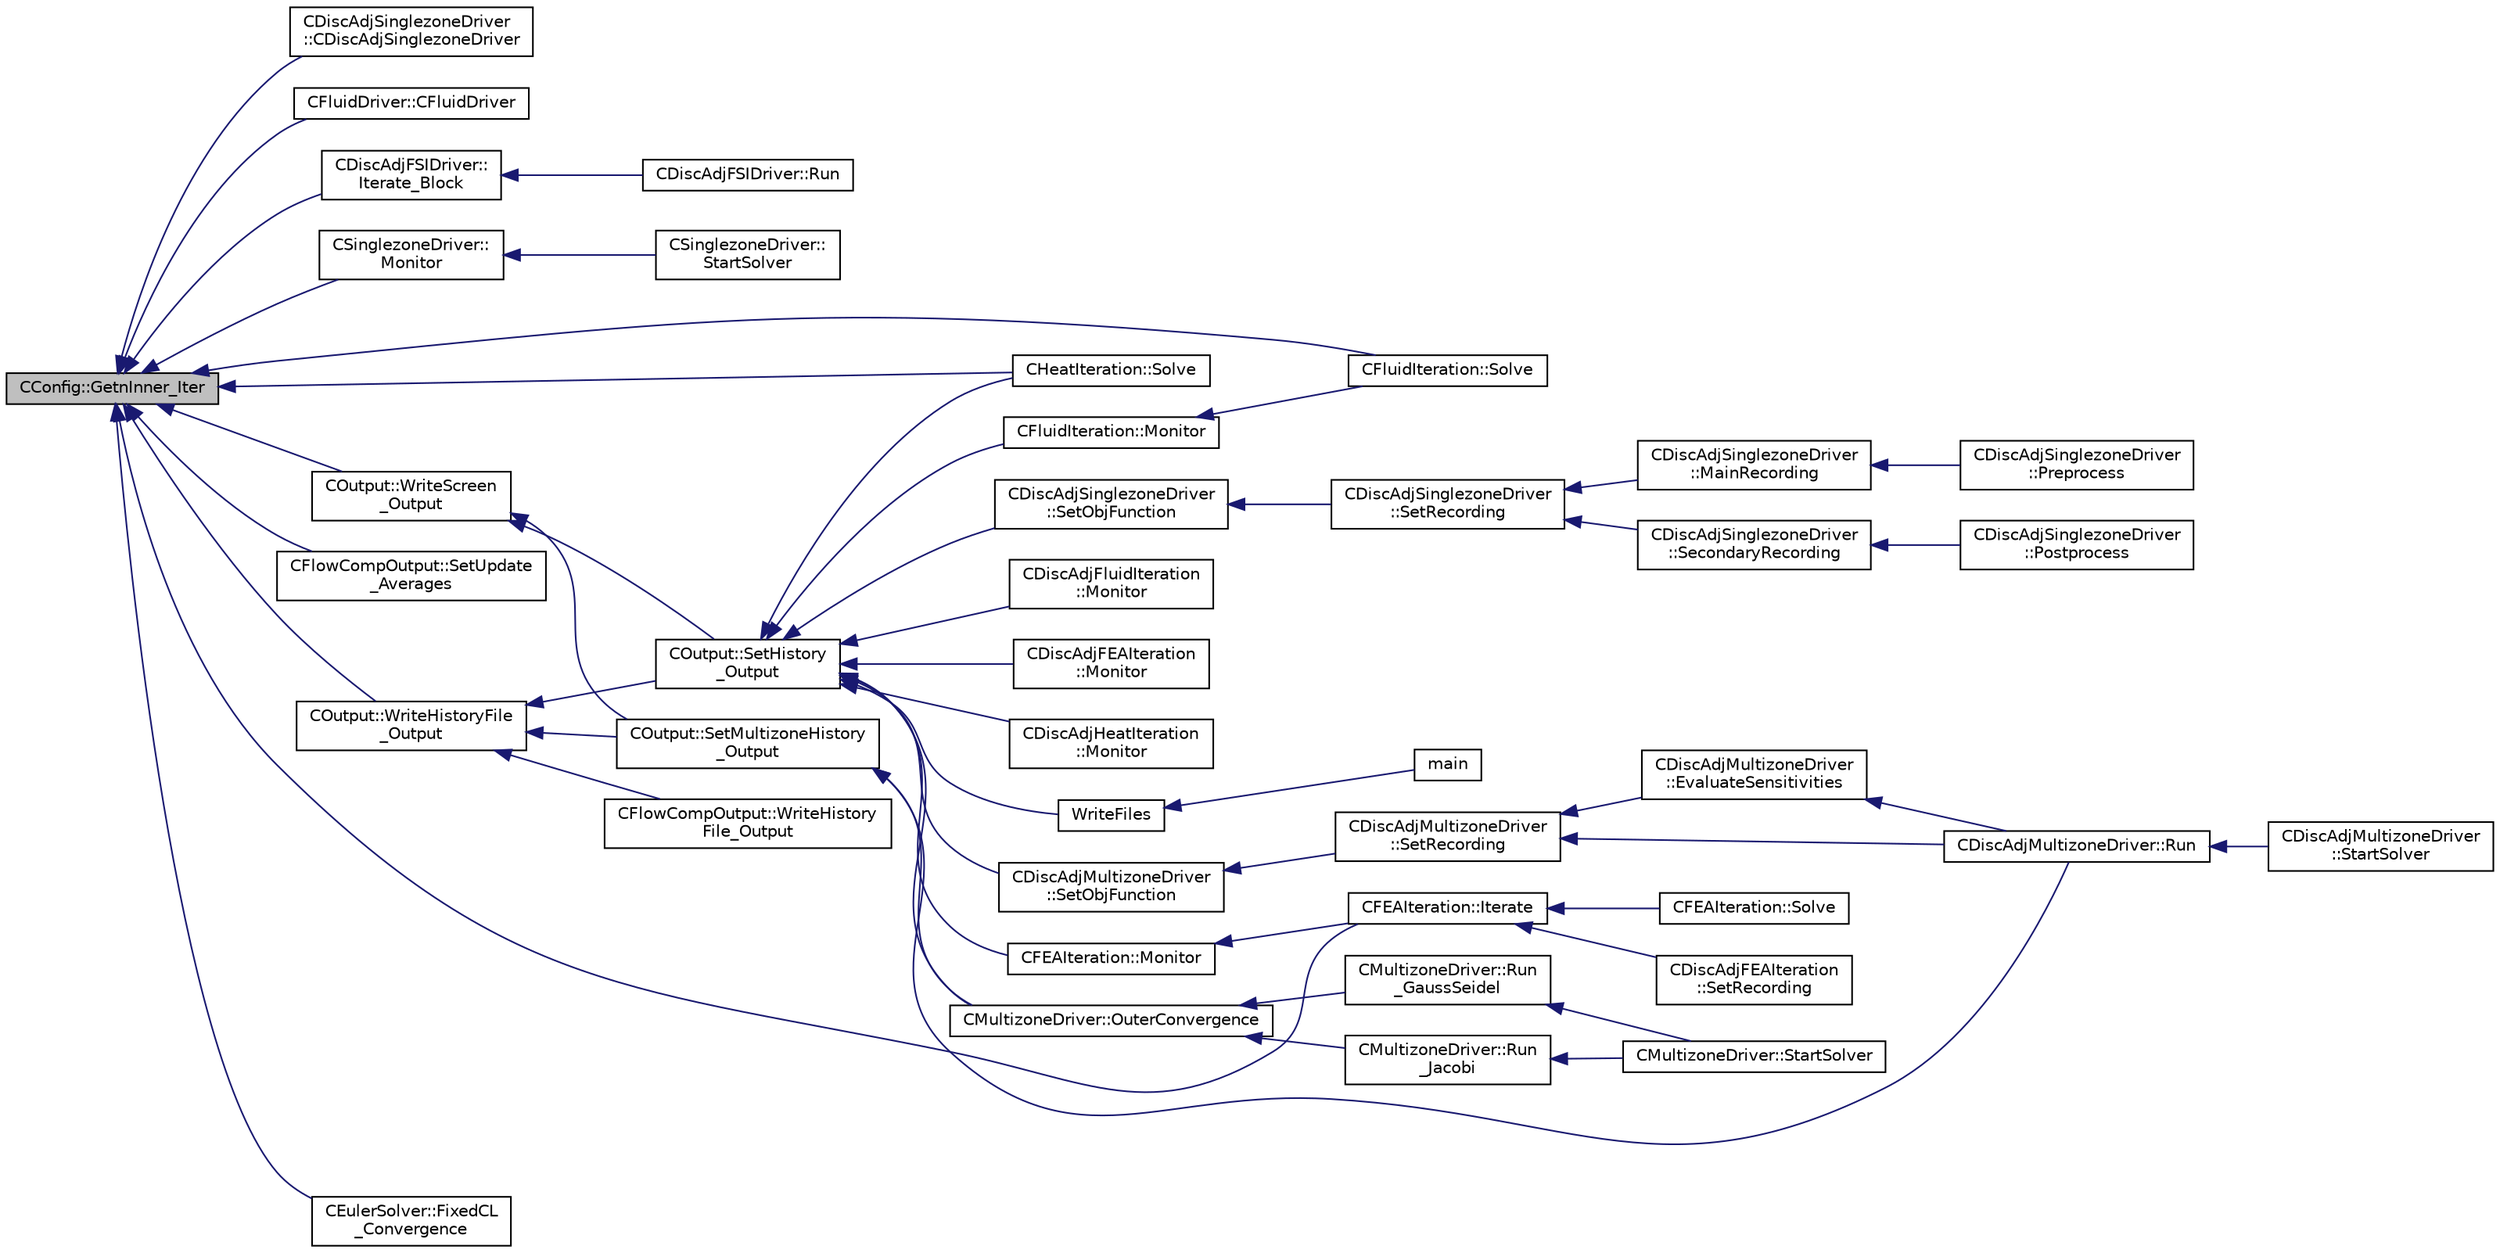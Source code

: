 digraph "CConfig::GetnInner_Iter"
{
  edge [fontname="Helvetica",fontsize="10",labelfontname="Helvetica",labelfontsize="10"];
  node [fontname="Helvetica",fontsize="10",shape=record];
  rankdir="LR";
  Node8549 [label="CConfig::GetnInner_Iter",height=0.2,width=0.4,color="black", fillcolor="grey75", style="filled", fontcolor="black"];
  Node8549 -> Node8550 [dir="back",color="midnightblue",fontsize="10",style="solid",fontname="Helvetica"];
  Node8550 [label="CDiscAdjSinglezoneDriver\l::CDiscAdjSinglezoneDriver",height=0.2,width=0.4,color="black", fillcolor="white", style="filled",URL="$class_c_disc_adj_singlezone_driver.html#a0194e68e223aeda2e78f09cc413079ac",tooltip="Constructor of the class. "];
  Node8549 -> Node8551 [dir="back",color="midnightblue",fontsize="10",style="solid",fontname="Helvetica"];
  Node8551 [label="CFluidDriver::CFluidDriver",height=0.2,width=0.4,color="black", fillcolor="white", style="filled",URL="$class_c_fluid_driver.html#acfe7715720e6dc670cf5bf1d6a7e262d",tooltip="Constructor of the class. "];
  Node8549 -> Node8552 [dir="back",color="midnightblue",fontsize="10",style="solid",fontname="Helvetica"];
  Node8552 [label="CDiscAdjFSIDriver::\lIterate_Block",height=0.2,width=0.4,color="black", fillcolor="white", style="filled",URL="$class_c_disc_adj_f_s_i_driver.html#a84949f139fa795b7d34d6ff77e82eb5c",tooltip="Iterate a certain block for adjoint FSI - may be the whole set of variables or independent and subite..."];
  Node8552 -> Node8553 [dir="back",color="midnightblue",fontsize="10",style="solid",fontname="Helvetica"];
  Node8553 [label="CDiscAdjFSIDriver::Run",height=0.2,width=0.4,color="black", fillcolor="white", style="filled",URL="$class_c_disc_adj_f_s_i_driver.html#a2e965d6e9c4dcfc296077cae225cab21",tooltip="Run a Discrete Adjoint iteration for the FSI problem. "];
  Node8549 -> Node8554 [dir="back",color="midnightblue",fontsize="10",style="solid",fontname="Helvetica"];
  Node8554 [label="CSinglezoneDriver::\lMonitor",height=0.2,width=0.4,color="black", fillcolor="white", style="filled",URL="$class_c_singlezone_driver.html#ad87a636b4a2568cd4affce22a53e4872",tooltip="Monitor. "];
  Node8554 -> Node8555 [dir="back",color="midnightblue",fontsize="10",style="solid",fontname="Helvetica"];
  Node8555 [label="CSinglezoneDriver::\lStartSolver",height=0.2,width=0.4,color="black", fillcolor="white", style="filled",URL="$class_c_singlezone_driver.html#a6eb4215f7ee740a6d5edb798110ce44a",tooltip="[Overload] Launch the computation for single-zone problems. "];
  Node8549 -> Node8556 [dir="back",color="midnightblue",fontsize="10",style="solid",fontname="Helvetica"];
  Node8556 [label="CFluidIteration::Solve",height=0.2,width=0.4,color="black", fillcolor="white", style="filled",URL="$class_c_fluid_iteration.html#ae22cd342c9c9d2ea5ac3f5103394ff80",tooltip="Iterate the fluid system for a number of Inner_Iter iterations. "];
  Node8549 -> Node8557 [dir="back",color="midnightblue",fontsize="10",style="solid",fontname="Helvetica"];
  Node8557 [label="CHeatIteration::Solve",height=0.2,width=0.4,color="black", fillcolor="white", style="filled",URL="$class_c_heat_iteration.html#ac9bc702cd04ec181d142db04b176e3b1",tooltip="Perform a single iteration of the wave system. "];
  Node8549 -> Node8558 [dir="back",color="midnightblue",fontsize="10",style="solid",fontname="Helvetica"];
  Node8558 [label="CFEAIteration::Iterate",height=0.2,width=0.4,color="black", fillcolor="white", style="filled",URL="$class_c_f_e_a_iteration.html#af34a9ca7d54a7b4c31ad4fb1a487a158",tooltip="Perform a single iteration for structural analysis using the Finite Element Method. "];
  Node8558 -> Node8559 [dir="back",color="midnightblue",fontsize="10",style="solid",fontname="Helvetica"];
  Node8559 [label="CFEAIteration::Solve",height=0.2,width=0.4,color="black", fillcolor="white", style="filled",URL="$class_c_f_e_a_iteration.html#a93300b80aae492f8f966c16652e83e08",tooltip="Iterate the structural system for a number of Inner_Iter iterations. "];
  Node8558 -> Node8560 [dir="back",color="midnightblue",fontsize="10",style="solid",fontname="Helvetica"];
  Node8560 [label="CDiscAdjFEAIteration\l::SetRecording",height=0.2,width=0.4,color="black", fillcolor="white", style="filled",URL="$class_c_disc_adj_f_e_a_iteration.html#ad5f0dcb01d13560ce5245301646dc3bd",tooltip="Record a single iteration of the direct FEM system. "];
  Node8549 -> Node8561 [dir="back",color="midnightblue",fontsize="10",style="solid",fontname="Helvetica"];
  Node8561 [label="CFlowCompOutput::SetUpdate\l_Averages",height=0.2,width=0.4,color="black", fillcolor="white", style="filled",URL="$class_c_flow_comp_output.html#af30df5424806a6e26e932eea82d2de85",tooltip="Check whether the averaged values should be updated. "];
  Node8549 -> Node8562 [dir="back",color="midnightblue",fontsize="10",style="solid",fontname="Helvetica"];
  Node8562 [label="COutput::WriteScreen\l_Output",height=0.2,width=0.4,color="black", fillcolor="white", style="filled",URL="$class_c_output.html#a2de14e1074b0d1ed1a51b6e50edcca4b",tooltip="Determines if the screen header should be written. "];
  Node8562 -> Node8563 [dir="back",color="midnightblue",fontsize="10",style="solid",fontname="Helvetica"];
  Node8563 [label="COutput::SetHistory\l_Output",height=0.2,width=0.4,color="black", fillcolor="white", style="filled",URL="$class_c_output.html#acf84143df1a158647605c980ecae2d7c",tooltip="Collects history data from the solvers, monitors the convergence and writes to screen and history fil..."];
  Node8563 -> Node8564 [dir="back",color="midnightblue",fontsize="10",style="solid",fontname="Helvetica"];
  Node8564 [label="CDiscAdjMultizoneDriver\l::SetObjFunction",height=0.2,width=0.4,color="black", fillcolor="white", style="filled",URL="$class_c_disc_adj_multizone_driver.html#afda203e78a0e4cfde8c3fbb02ef3fd3e",tooltip="Set the objective function. "];
  Node8564 -> Node8565 [dir="back",color="midnightblue",fontsize="10",style="solid",fontname="Helvetica"];
  Node8565 [label="CDiscAdjMultizoneDriver\l::SetRecording",height=0.2,width=0.4,color="black", fillcolor="white", style="filled",URL="$class_c_disc_adj_multizone_driver.html#a441f8669a04147aacab7df463e1dd021",tooltip="Record one iteration of the primal problem within each zone. "];
  Node8565 -> Node8566 [dir="back",color="midnightblue",fontsize="10",style="solid",fontname="Helvetica"];
  Node8566 [label="CDiscAdjMultizoneDriver::Run",height=0.2,width=0.4,color="black", fillcolor="white", style="filled",URL="$class_c_disc_adj_multizone_driver.html#af996aecdb6d20aa4fc81c9b67295abf5",tooltip="[Overload] Run an discrete adjoint update of all solvers within multiple zones. "];
  Node8566 -> Node8567 [dir="back",color="midnightblue",fontsize="10",style="solid",fontname="Helvetica"];
  Node8567 [label="CDiscAdjMultizoneDriver\l::StartSolver",height=0.2,width=0.4,color="black", fillcolor="white", style="filled",URL="$class_c_disc_adj_multizone_driver.html#a75de0a1a482ceeed4301a384f1515092",tooltip="[Overload] Launch the computation for discrete adjoint multizone problems. "];
  Node8565 -> Node8568 [dir="back",color="midnightblue",fontsize="10",style="solid",fontname="Helvetica"];
  Node8568 [label="CDiscAdjMultizoneDriver\l::EvaluateSensitivities",height=0.2,width=0.4,color="black", fillcolor="white", style="filled",URL="$class_c_disc_adj_multizone_driver.html#ac2789097629674cfb7d4de64954024df",tooltip="Evaluate sensitivites for the current adjoint solution and output files. "];
  Node8568 -> Node8566 [dir="back",color="midnightblue",fontsize="10",style="solid",fontname="Helvetica"];
  Node8563 -> Node8569 [dir="back",color="midnightblue",fontsize="10",style="solid",fontname="Helvetica"];
  Node8569 [label="CDiscAdjSinglezoneDriver\l::SetObjFunction",height=0.2,width=0.4,color="black", fillcolor="white", style="filled",URL="$class_c_disc_adj_singlezone_driver.html#aea0513ac808106c6a92be610b3b17a6a",tooltip="Set the objective function. "];
  Node8569 -> Node8570 [dir="back",color="midnightblue",fontsize="10",style="solid",fontname="Helvetica"];
  Node8570 [label="CDiscAdjSinglezoneDriver\l::SetRecording",height=0.2,width=0.4,color="black", fillcolor="white", style="filled",URL="$class_c_disc_adj_singlezone_driver.html#a7e519f0f189a3a102b0630edaaa9d233",tooltip="Record one iteration of a flow iteration in within multiple zones. "];
  Node8570 -> Node8571 [dir="back",color="midnightblue",fontsize="10",style="solid",fontname="Helvetica"];
  Node8571 [label="CDiscAdjSinglezoneDriver\l::MainRecording",height=0.2,width=0.4,color="black", fillcolor="white", style="filled",URL="$class_c_disc_adj_singlezone_driver.html#af4087bc4859a336b67555336d8f28aaf",tooltip="Record the main computational path. "];
  Node8571 -> Node8572 [dir="back",color="midnightblue",fontsize="10",style="solid",fontname="Helvetica"];
  Node8572 [label="CDiscAdjSinglezoneDriver\l::Preprocess",height=0.2,width=0.4,color="black", fillcolor="white", style="filled",URL="$class_c_disc_adj_singlezone_driver.html#a2d0785572312526d0bd695a14dd405f2",tooltip="Preprocess the single-zone iteration. "];
  Node8570 -> Node8573 [dir="back",color="midnightblue",fontsize="10",style="solid",fontname="Helvetica"];
  Node8573 [label="CDiscAdjSinglezoneDriver\l::SecondaryRecording",height=0.2,width=0.4,color="black", fillcolor="white", style="filled",URL="$class_c_disc_adj_singlezone_driver.html#ad328a74dd89ed2e335b22c4bf2b53cb0",tooltip="Record the secondary computational path. "];
  Node8573 -> Node8574 [dir="back",color="midnightblue",fontsize="10",style="solid",fontname="Helvetica"];
  Node8574 [label="CDiscAdjSinglezoneDriver\l::Postprocess",height=0.2,width=0.4,color="black", fillcolor="white", style="filled",URL="$class_c_disc_adj_singlezone_driver.html#af0ac923c07d86674b252c28df9a115da",tooltip="Postprocess the adjoint iteration for ZONE_0. "];
  Node8563 -> Node8575 [dir="back",color="midnightblue",fontsize="10",style="solid",fontname="Helvetica"];
  Node8575 [label="CMultizoneDriver::OuterConvergence",height=0.2,width=0.4,color="black", fillcolor="white", style="filled",URL="$class_c_multizone_driver.html#ae72bb40195e4066bc4be4adfb0df29e9",tooltip="Check the convergence at the outer level. "];
  Node8575 -> Node8576 [dir="back",color="midnightblue",fontsize="10",style="solid",fontname="Helvetica"];
  Node8576 [label="CMultizoneDriver::Run\l_GaussSeidel",height=0.2,width=0.4,color="black", fillcolor="white", style="filled",URL="$class_c_multizone_driver.html#a8036223cdbe0c0d4552f17f6bad9189b",tooltip="Run a Block Gauss-Seidel iteration in all physical zones. "];
  Node8576 -> Node8577 [dir="back",color="midnightblue",fontsize="10",style="solid",fontname="Helvetica"];
  Node8577 [label="CMultizoneDriver::StartSolver",height=0.2,width=0.4,color="black", fillcolor="white", style="filled",URL="$class_c_multizone_driver.html#a03cfc000c383ef0d86d34e1c6aef5ff3",tooltip="[Overload] Launch the computation for multizone problems. "];
  Node8575 -> Node8578 [dir="back",color="midnightblue",fontsize="10",style="solid",fontname="Helvetica"];
  Node8578 [label="CMultizoneDriver::Run\l_Jacobi",height=0.2,width=0.4,color="black", fillcolor="white", style="filled",URL="$class_c_multizone_driver.html#a1bf2824daac5a10e8fb7387676eee338",tooltip="Run a Block-Jacobi iteration in all physical zones. "];
  Node8578 -> Node8577 [dir="back",color="midnightblue",fontsize="10",style="solid",fontname="Helvetica"];
  Node8563 -> Node8579 [dir="back",color="midnightblue",fontsize="10",style="solid",fontname="Helvetica"];
  Node8579 [label="CFluidIteration::Monitor",height=0.2,width=0.4,color="black", fillcolor="white", style="filled",URL="$class_c_fluid_iteration.html#a563192d869a4e82151c0bf6781b4890d",tooltip="Monitors the convergence and other metrics for the fluid system. "];
  Node8579 -> Node8556 [dir="back",color="midnightblue",fontsize="10",style="solid",fontname="Helvetica"];
  Node8563 -> Node8557 [dir="back",color="midnightblue",fontsize="10",style="solid",fontname="Helvetica"];
  Node8563 -> Node8580 [dir="back",color="midnightblue",fontsize="10",style="solid",fontname="Helvetica"];
  Node8580 [label="CFEAIteration::Monitor",height=0.2,width=0.4,color="black", fillcolor="white", style="filled",URL="$class_c_f_e_a_iteration.html#a7516ed7e4948785514ba831232614f4d",tooltip="Monitors the convergence and other metrics for the FEM system. "];
  Node8580 -> Node8558 [dir="back",color="midnightblue",fontsize="10",style="solid",fontname="Helvetica"];
  Node8563 -> Node8581 [dir="back",color="midnightblue",fontsize="10",style="solid",fontname="Helvetica"];
  Node8581 [label="CDiscAdjFluidIteration\l::Monitor",height=0.2,width=0.4,color="black", fillcolor="white", style="filled",URL="$class_c_disc_adj_fluid_iteration.html#a14cf7549b8fe39e06b8e9dfc8428a312",tooltip="Monitors the convergence and other metrics for the discrete adjoint fluid system. ..."];
  Node8563 -> Node8582 [dir="back",color="midnightblue",fontsize="10",style="solid",fontname="Helvetica"];
  Node8582 [label="CDiscAdjFEAIteration\l::Monitor",height=0.2,width=0.4,color="black", fillcolor="white", style="filled",URL="$class_c_disc_adj_f_e_a_iteration.html#a03edd3ebdc8edac7c0507c8572621f64",tooltip="Monitors the convergence and other metrics for the discrete adjoint mean flow system. "];
  Node8563 -> Node8583 [dir="back",color="midnightblue",fontsize="10",style="solid",fontname="Helvetica"];
  Node8583 [label="CDiscAdjHeatIteration\l::Monitor",height=0.2,width=0.4,color="black", fillcolor="white", style="filled",URL="$class_c_disc_adj_heat_iteration.html#a01381d44508f208bcb608bdf2d4db022",tooltip="Monitors the convergence and other metrics for the discrete adjoint fluid system. ..."];
  Node8563 -> Node8584 [dir="back",color="midnightblue",fontsize="10",style="solid",fontname="Helvetica"];
  Node8584 [label="WriteFiles",height=0.2,width=0.4,color="black", fillcolor="white", style="filled",URL="$_s_u2___s_o_l_8cpp.html#a43305e0af849b318ce139ccf6a164626"];
  Node8584 -> Node8585 [dir="back",color="midnightblue",fontsize="10",style="solid",fontname="Helvetica"];
  Node8585 [label="main",height=0.2,width=0.4,color="black", fillcolor="white", style="filled",URL="$_s_u2___s_o_l_8cpp.html#a0ddf1224851353fc92bfbff6f499fa97"];
  Node8562 -> Node8586 [dir="back",color="midnightblue",fontsize="10",style="solid",fontname="Helvetica"];
  Node8586 [label="COutput::SetMultizoneHistory\l_Output",height=0.2,width=0.4,color="black", fillcolor="white", style="filled",URL="$class_c_output.html#a15b0776bd2ed68b43e3c0bd3b9b56490"];
  Node8586 -> Node8566 [dir="back",color="midnightblue",fontsize="10",style="solid",fontname="Helvetica"];
  Node8586 -> Node8575 [dir="back",color="midnightblue",fontsize="10",style="solid",fontname="Helvetica"];
  Node8549 -> Node8587 [dir="back",color="midnightblue",fontsize="10",style="solid",fontname="Helvetica"];
  Node8587 [label="COutput::WriteHistoryFile\l_Output",height=0.2,width=0.4,color="black", fillcolor="white", style="filled",URL="$class_c_output.html#ada04c152de1fb324a8e9f849eee6874c",tooltip="Determines if the history file output. "];
  Node8587 -> Node8588 [dir="back",color="midnightblue",fontsize="10",style="solid",fontname="Helvetica"];
  Node8588 [label="CFlowCompOutput::WriteHistory\lFile_Output",height=0.2,width=0.4,color="black", fillcolor="white", style="filled",URL="$class_c_flow_comp_output.html#a31720df9bf9ccd16a5270df005cb99eb",tooltip="Determines if the history file output. "];
  Node8587 -> Node8563 [dir="back",color="midnightblue",fontsize="10",style="solid",fontname="Helvetica"];
  Node8587 -> Node8586 [dir="back",color="midnightblue",fontsize="10",style="solid",fontname="Helvetica"];
  Node8549 -> Node8589 [dir="back",color="midnightblue",fontsize="10",style="solid",fontname="Helvetica"];
  Node8589 [label="CEulerSolver::FixedCL\l_Convergence",height=0.2,width=0.4,color="black", fillcolor="white", style="filled",URL="$class_c_euler_solver.html#ad2884e30f2a3661d790bfff589812589",tooltip="Check for convergence of the Fixed CL mode to the target CL. "];
}
